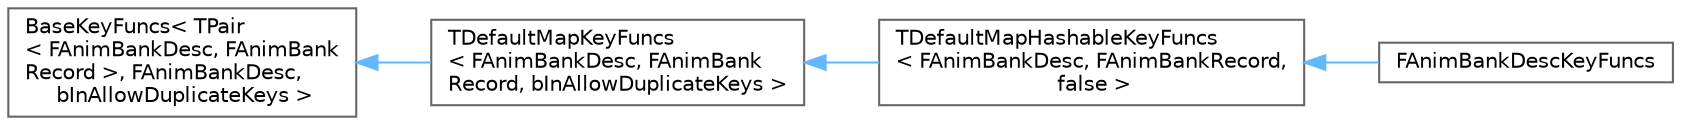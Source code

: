 digraph "Graphical Class Hierarchy"
{
 // INTERACTIVE_SVG=YES
 // LATEX_PDF_SIZE
  bgcolor="transparent";
  edge [fontname=Helvetica,fontsize=10,labelfontname=Helvetica,labelfontsize=10];
  node [fontname=Helvetica,fontsize=10,shape=box,height=0.2,width=0.4];
  rankdir="LR";
  Node0 [id="Node000000",label="BaseKeyFuncs\< TPair\l\< FAnimBankDesc, FAnimBank\lRecord \>, FAnimBankDesc,\l bInAllowDuplicateKeys \>",height=0.2,width=0.4,color="grey40", fillcolor="white", style="filled",URL="$d8/d90/structBaseKeyFuncs.html",tooltip=" "];
  Node0 -> Node1 [id="edge2845_Node000000_Node000001",dir="back",color="steelblue1",style="solid",tooltip=" "];
  Node1 [id="Node000001",label="TDefaultMapKeyFuncs\l\< FAnimBankDesc, FAnimBank\lRecord, bInAllowDuplicateKeys \>",height=0.2,width=0.4,color="grey40", fillcolor="white", style="filled",URL="$d0/dde/structTDefaultMapKeyFuncs.html",tooltip=" "];
  Node1 -> Node2 [id="edge2846_Node000001_Node000002",dir="back",color="steelblue1",style="solid",tooltip=" "];
  Node2 [id="Node000002",label="TDefaultMapHashableKeyFuncs\l\< FAnimBankDesc, FAnimBankRecord,\l false \>",height=0.2,width=0.4,color="grey40", fillcolor="white", style="filled",URL="$d0/de3/structTDefaultMapHashableKeyFuncs.html",tooltip=" "];
  Node2 -> Node3 [id="edge2847_Node000002_Node000003",dir="back",color="steelblue1",style="solid",tooltip=" "];
  Node3 [id="Node000003",label="FAnimBankDescKeyFuncs",height=0.2,width=0.4,color="grey40", fillcolor="white", style="filled",URL="$de/d9e/structFAnimBankDescKeyFuncs.html",tooltip=" "];
}
